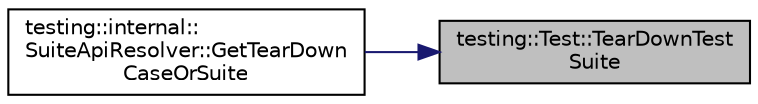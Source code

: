 digraph "testing::Test::TearDownTestSuite"
{
 // LATEX_PDF_SIZE
  bgcolor="transparent";
  edge [fontname="Helvetica",fontsize="10",labelfontname="Helvetica",labelfontsize="10"];
  node [fontname="Helvetica",fontsize="10",shape=record];
  rankdir="RL";
  Node1 [label="testing::Test::TearDownTest\lSuite",height=0.2,width=0.4,color="black", fillcolor="grey75", style="filled", fontcolor="black",tooltip=" "];
  Node1 -> Node2 [dir="back",color="midnightblue",fontsize="10",style="solid",fontname="Helvetica"];
  Node2 [label="testing::internal::\lSuiteApiResolver::GetTearDown\lCaseOrSuite",height=0.2,width=0.4,color="black",URL="$structtesting_1_1internal_1_1SuiteApiResolver.html#a60e647dc7974c2e834812c491cbbca25",tooltip=" "];
}
